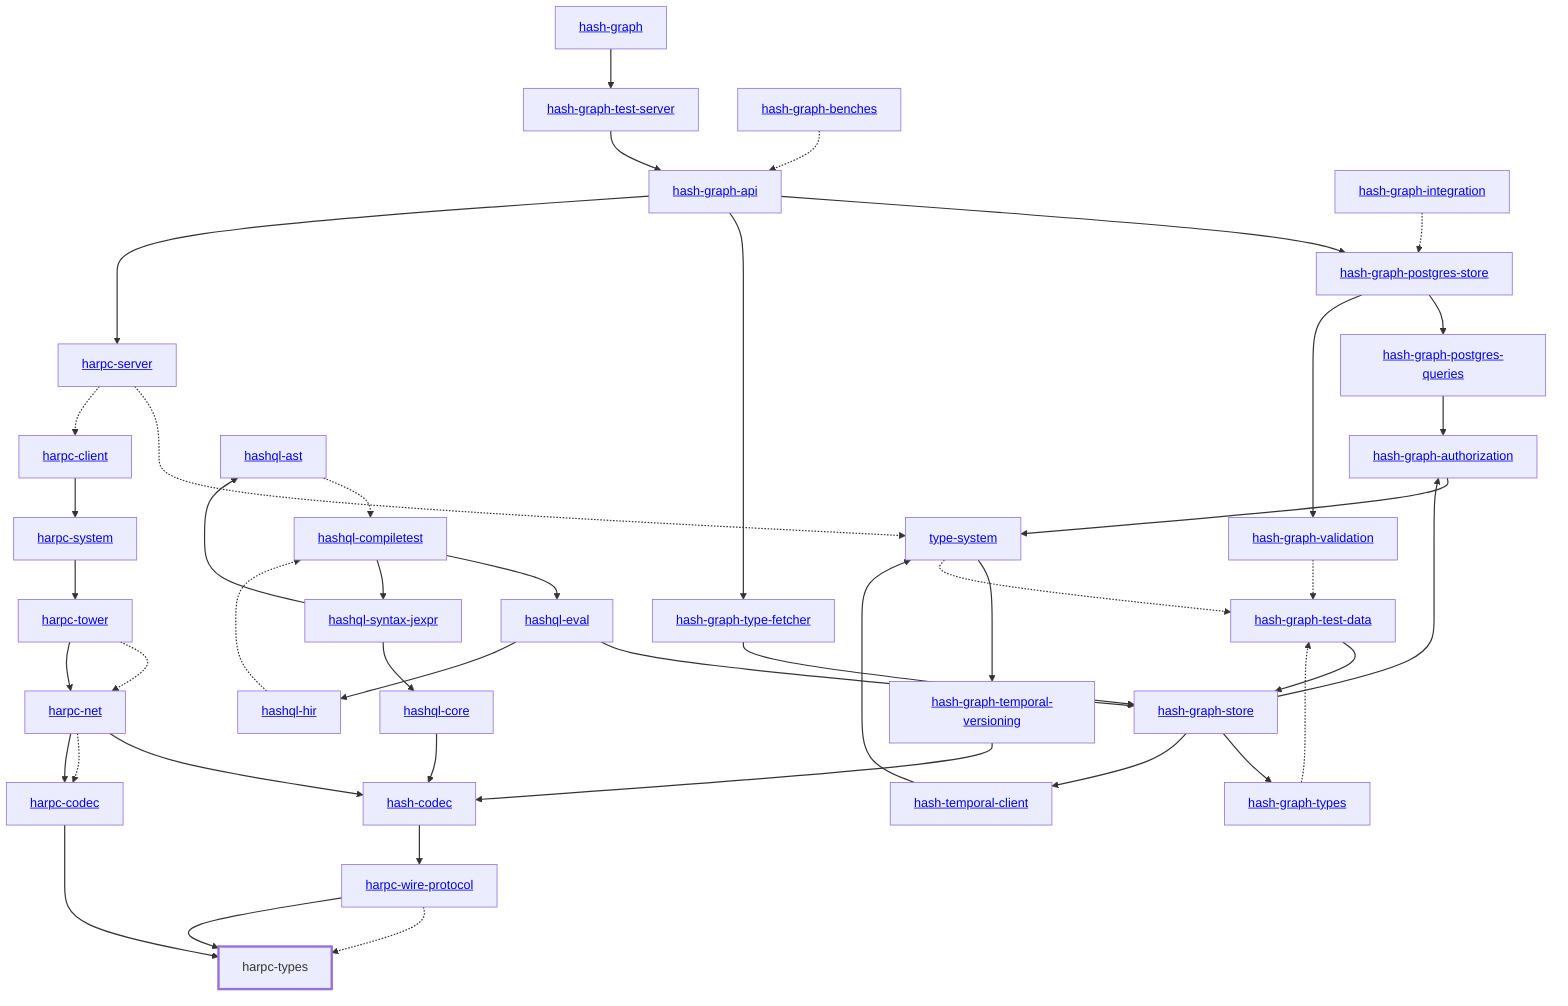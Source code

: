 graph TD
    linkStyle default stroke-width:1.5px
    classDef default stroke-width:1px
    classDef root stroke-width:3px
    classDef dev stroke-width:1px
    classDef build stroke-width:1px
    %% Legend
    %% --> : Normal dependency
    %% -.-> : Dev dependency
    %% ---> : Build dependency
    0[<a href="../hash_graph/index.html">hash-graph</a>]
    1[<a href="../type_system/index.html">type-system</a>]
    2[<a href="../hash_codec/index.html">hash-codec</a>]
    3[<a href="../hash_graph_api/index.html">hash-graph-api</a>]
    4[<a href="../hash_graph_authorization/index.html">hash-graph-authorization</a>]
    5[<a href="../hash_graph_postgres_queries/index.html">hash-graph-postgres-queries</a>]
    6[<a href="../hash_graph_postgres_store/index.html">hash-graph-postgres-store</a>]
    7[<a href="../hash_graph_store/index.html">hash-graph-store</a>]
    8[<a href="../hash_graph_temporal_versioning/index.html">hash-graph-temporal-versioning</a>]
    9[<a href="../hash_graph_test_server/index.html">hash-graph-test-server</a>]
    10[<a href="../hash_graph_type_fetcher/index.html">hash-graph-type-fetcher</a>]
    11[<a href="../hash_graph_types/index.html">hash-graph-types</a>]
    12[<a href="../hash_graph_validation/index.html">hash-graph-validation</a>]
    13[<a href="../harpc_client/index.html">harpc-client</a>]
    14[<a href="../harpc_codec/index.html">harpc-codec</a>]
    15[<a href="../harpc_net/index.html">harpc-net</a>]
    16[<a href="../harpc_server/index.html">harpc-server</a>]
    17[<a href="../harpc_system/index.html">harpc-system</a>]
    18[<a href="../harpc_tower/index.html">harpc-tower</a>]
    19[harpc-types]
    class 19 root
    20[<a href="../harpc_wire_protocol/index.html">harpc-wire-protocol</a>]
    21[<a href="../hashql_ast/index.html">hashql-ast</a>]
    22[<a href="../hashql_compiletest/index.html">hashql-compiletest</a>]
    23[<a href="../hashql_core/index.html">hashql-core</a>]
    24[<a href="../hashql_eval/index.html">hashql-eval</a>]
    25[<a href="../hashql_hir/index.html">hashql-hir</a>]
    26[<a href="../hashql_syntax_jexpr/index.html">hashql-syntax-jexpr</a>]
    27[<a href="../hash_temporal_client/index.html">hash-temporal-client</a>]
    28[<a href="../hash_graph_benches/index.html">hash-graph-benches</a>]
    29[<a href="../hash_graph_integration/index.html">hash-graph-integration</a>]
    30[<a href="../hash_graph_test_data/index.html">hash-graph-test-data</a>]
    0 --> 9
    1 --> 8
    1 -.-> 30
    2 --> 20
    3 --> 6
    3 --> 10
    3 --> 16
    4 --> 1
    5 --> 4
    6 --> 5
    6 --> 12
    7 --> 4
    7 --> 11
    7 --> 27
    8 --> 2
    9 --> 3
    10 --> 7
    11 -.-> 30
    12 -.-> 30
    13 --> 17
    14 --> 19
    15 --> 2
    15 -.-> 14
    15 --> 14
    16 -.-> 1
    16 -.-> 13
    17 --> 18
    18 -.-> 15
    18 --> 15
    20 -.-> 19
    20 --> 19
    21 -.-> 22
    22 --> 24
    22 --> 26
    23 --> 2
    24 --> 7
    24 --> 25
    25 -.-> 22
    26 --> 21
    26 --> 23
    27 --> 1
    28 -.-> 3
    29 -.-> 6
    30 --> 7